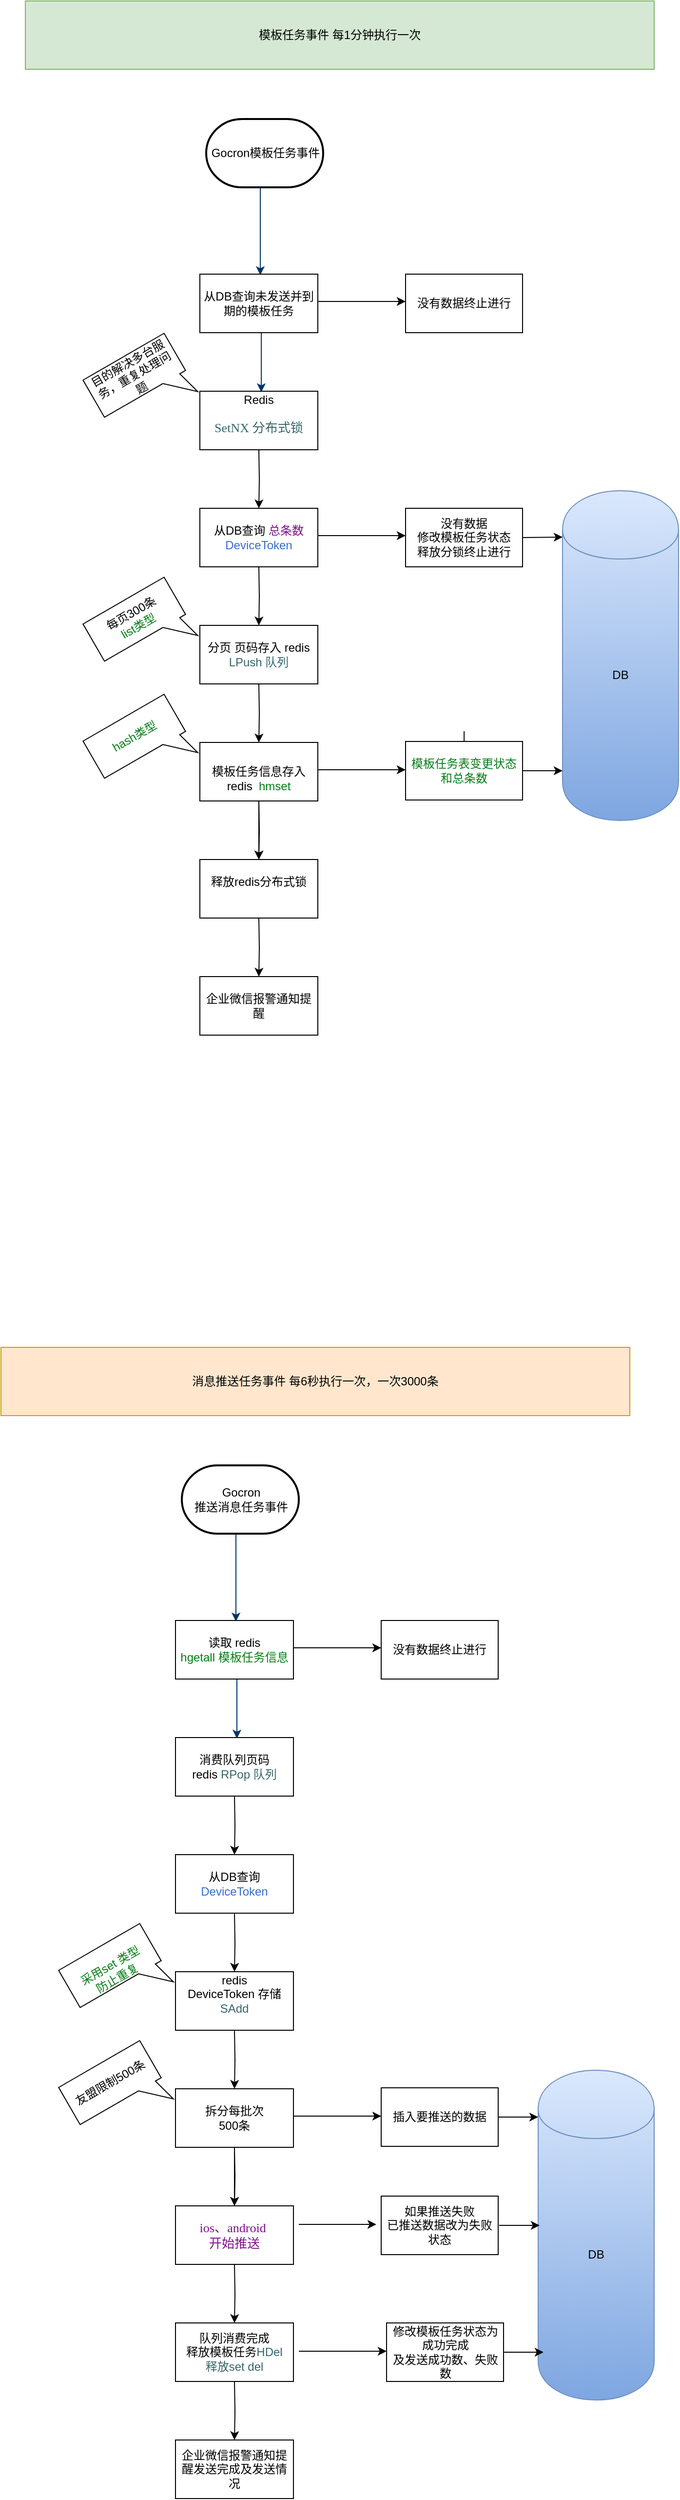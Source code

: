 <mxfile version="14.8.5" type="github">
  <diagram id="U2JTOIulrzN3h3iKnZu4" name="第 1 页">
    <mxGraphModel dx="946" dy="-1937" grid="1" gridSize="10" guides="1" tooltips="1" connect="1" arrows="1" fold="1" page="1" pageScale="1" pageWidth="1920" pageHeight="1200" math="0" shadow="0">
      <root>
        <mxCell id="0" />
        <mxCell id="1" parent="0" />
        <mxCell id="MWvZi_O0qiYePcI-Mjma-18" value="" style="edgeStyle=elbowEdgeStyle;elbow=horizontal;exitX=0.5;exitY=0.9;exitPerimeter=0;fontStyle=1;strokeColor=#003366;strokeWidth=1;html=1;entryX=0.542;entryY=0;entryDx=0;entryDy=0;entryPerimeter=0;" parent="1" edge="1">
          <mxGeometry x="640.5" y="2641" width="100" height="100" as="geometry">
            <mxPoint x="961" y="3642" as="sourcePoint" />
            <mxPoint x="961" y="3731" as="targetPoint" />
          </mxGeometry>
        </mxCell>
        <mxCell id="MWvZi_O0qiYePcI-Mjma-20" value="" style="edgeStyle=elbowEdgeStyle;elbow=horizontal;fontStyle=1;strokeColor=#003366;strokeWidth=1;html=1;" parent="1" edge="1">
          <mxGeometry x="640.5" y="2601" width="100" height="100" as="geometry">
            <mxPoint x="962" y="3781" as="sourcePoint" />
            <mxPoint x="962" y="3851" as="targetPoint" />
          </mxGeometry>
        </mxCell>
        <mxCell id="MWvZi_O0qiYePcI-Mjma-26" value="" style="edgeStyle=elbowEdgeStyle;elbow=vertical;exitX=1;exitY=0.5;exitPerimeter=0;fontStyle=1;strokeColor=#003366;strokeWidth=1;html=1;" parent="1" edge="1">
          <mxGeometry x="635.5" y="2501" width="100" height="100" as="geometry">
            <mxPoint x="1276" y="3761" as="sourcePoint" />
            <mxPoint x="1276" y="3761" as="targetPoint" />
            <Array as="points" />
          </mxGeometry>
        </mxCell>
        <mxCell id="MWvZi_O0qiYePcI-Mjma-27" value="&lt;div&gt;&lt;br&gt;&lt;/div&gt;&lt;div&gt;&lt;br&gt;&lt;/div&gt;&lt;div&gt;Gocron模板任务事件&lt;/div&gt;&lt;div&gt;&lt;br&gt;&lt;br&gt;&lt;/div&gt;" style="shape=mxgraph.flowchart.terminator;strokeWidth=2;gradientDirection=north;fontStyle=0;html=1;" parent="1" vertex="1">
          <mxGeometry x="905.5" y="3571" width="120" height="70" as="geometry" />
        </mxCell>
        <mxCell id="MWvZi_O0qiYePcI-Mjma-28" value="&lt;div&gt;&lt;br&gt;&lt;/div&gt;&lt;div&gt;&lt;br&gt;&lt;/div&gt;&lt;div&gt;&lt;br&gt;&lt;/div&gt;&lt;div&gt;&lt;br&gt;&lt;/div&gt;查询模板任务&lt;br&gt;&lt;div&gt;&lt;div&gt;&lt;br&gt;&lt;/div&gt;&lt;div&gt;&lt;br&gt;&lt;br&gt;&lt;br&gt;&lt;/div&gt;&lt;/div&gt;" style="rounded=0;whiteSpace=wrap;html=1;" parent="1" vertex="1">
          <mxGeometry x="899" y="3730" width="121" height="60" as="geometry" />
        </mxCell>
        <mxCell id="MWvZi_O0qiYePcI-Mjma-32" value="目的解决多台服务，重复处理问题" style="shape=callout;whiteSpace=wrap;html=1;perimeter=calloutPerimeter;size=25;position=0.72;position2=1;base=20;rotation=-30;" parent="1" vertex="1">
          <mxGeometry x="790" y="3810" width="96" height="69" as="geometry" />
        </mxCell>
        <mxCell id="MWvZi_O0qiYePcI-Mjma-40" value="模板任务事件 每1分钟执行一次" style="rounded=0;whiteSpace=wrap;html=1;fillColor=#d5e8d4;strokeColor=#82b366;" parent="1" vertex="1">
          <mxGeometry x="720" y="3450" width="645" height="70" as="geometry" />
        </mxCell>
        <mxCell id="MWvZi_O0qiYePcI-Mjma-41" value="&lt;div&gt;&lt;br&gt;&lt;/div&gt;&lt;div&gt;&lt;br&gt;&lt;/div&gt;&lt;div&gt;&lt;br&gt;&lt;/div&gt;&lt;div&gt;&lt;br&gt;&lt;/div&gt;从DB查询未发送并到期的模板任务&lt;br&gt;&lt;div&gt;&lt;div&gt;&lt;br&gt;&lt;/div&gt;&lt;div&gt;&lt;br&gt;&lt;br&gt;&lt;br&gt;&lt;/div&gt;&lt;/div&gt;" style="rounded=0;whiteSpace=wrap;html=1;" parent="1" vertex="1">
          <mxGeometry x="899" y="3730" width="121" height="60" as="geometry" />
        </mxCell>
        <mxCell id="MWvZi_O0qiYePcI-Mjma-42" value="&lt;div&gt;&lt;br&gt;&lt;/div&gt;&lt;div&gt;&lt;br&gt;&lt;/div&gt;&lt;div&gt;&lt;br&gt;&lt;/div&gt;&lt;div&gt;&lt;br&gt;&lt;/div&gt;Redis&lt;br&gt;&lt;pre style=&quot;background-color: #ffffff ; color: #080808 ; font-family: &amp;#34;jetbrains mono&amp;#34; ; font-size: 9.8pt&quot;&gt;&lt;span style=&quot;color: #36666b&quot;&gt;SetNX 分布式锁&lt;/span&gt;&lt;/pre&gt;&lt;div&gt;&lt;div&gt;&lt;br&gt;&lt;/div&gt;&lt;div&gt;&lt;br&gt;&lt;br&gt;&lt;br&gt;&lt;/div&gt;&lt;/div&gt;" style="rounded=0;whiteSpace=wrap;html=1;" parent="1" vertex="1">
          <mxGeometry x="899" y="3850" width="121" height="60" as="geometry" />
        </mxCell>
        <mxCell id="MWvZi_O0qiYePcI-Mjma-45" value="" style="edgeStyle=orthogonalEdgeStyle;rounded=0;orthogonalLoop=1;jettySize=auto;html=1;" parent="1" target="MWvZi_O0qiYePcI-Mjma-46" edge="1">
          <mxGeometry relative="1" as="geometry">
            <mxPoint x="959.5" y="3910" as="sourcePoint" />
          </mxGeometry>
        </mxCell>
        <mxCell id="MWvZi_O0qiYePcI-Mjma-46" value="&lt;div&gt;&lt;br&gt;&lt;/div&gt;&lt;div&gt;&lt;br&gt;&lt;/div&gt;&lt;div&gt;&lt;br&gt;&lt;/div&gt;&lt;div&gt;&lt;br&gt;&lt;/div&gt;从DB查询&lt;span style=&quot;color: #80118c&quot;&gt; 总条数&lt;br&gt;&lt;/span&gt;&lt;span style=&quot;color: #336ecc&quot;&gt;DeviceToken&lt;/span&gt;&lt;div&gt;&lt;div&gt;&lt;br&gt;&lt;br&gt;&lt;br&gt;&lt;br&gt;&lt;/div&gt;&lt;/div&gt;" style="rounded=0;whiteSpace=wrap;html=1;" parent="1" vertex="1">
          <mxGeometry x="899" y="3970" width="121" height="60" as="geometry" />
        </mxCell>
        <mxCell id="MWvZi_O0qiYePcI-Mjma-50" value="没有数据终止进行" style="rounded=0;whiteSpace=wrap;html=1;" parent="1" vertex="1">
          <mxGeometry x="1110" y="3730" width="120" height="60" as="geometry" />
        </mxCell>
        <mxCell id="MWvZi_O0qiYePcI-Mjma-51" value="" style="endArrow=classic;html=1;" parent="1" edge="1">
          <mxGeometry width="50" height="50" relative="1" as="geometry">
            <mxPoint x="1020" y="3758" as="sourcePoint" />
            <mxPoint x="1110" y="3758" as="targetPoint" />
          </mxGeometry>
        </mxCell>
        <mxCell id="MWvZi_O0qiYePcI-Mjma-52" value="没有数据&lt;br&gt;修改模板任务状态&lt;br&gt;释放分锁终止进行" style="rounded=0;whiteSpace=wrap;html=1;" parent="1" vertex="1">
          <mxGeometry x="1110" y="3970" width="120" height="60" as="geometry" />
        </mxCell>
        <mxCell id="MWvZi_O0qiYePcI-Mjma-53" value="" style="endArrow=classic;html=1;" parent="1" edge="1">
          <mxGeometry width="50" height="50" relative="1" as="geometry">
            <mxPoint x="1020" y="3998" as="sourcePoint" />
            <mxPoint x="1110" y="3998" as="targetPoint" />
          </mxGeometry>
        </mxCell>
        <mxCell id="MWvZi_O0qiYePcI-Mjma-54" value="&lt;div&gt;&lt;br&gt;&lt;/div&gt;&lt;div&gt;&lt;br&gt;&lt;/div&gt;&lt;div&gt;&lt;br&gt;&lt;/div&gt;&lt;div&gt;&lt;br&gt;&lt;/div&gt;分页 页码存入 redis&lt;span style=&quot;color: #36666b&quot;&gt;&lt;br&gt;LPush&lt;/span&gt;&lt;span style=&quot;color: #36666b&quot;&gt; 队列&lt;/span&gt;&lt;span style=&quot;color: #336ecc&quot;&gt;&lt;/span&gt;&lt;div&gt;&lt;div&gt;&lt;br&gt;&lt;br&gt;&lt;br&gt;&lt;br&gt;&lt;/div&gt;&lt;/div&gt;" style="rounded=0;whiteSpace=wrap;html=1;" parent="1" vertex="1">
          <mxGeometry x="899" y="4090" width="121" height="60" as="geometry" />
        </mxCell>
        <mxCell id="MWvZi_O0qiYePcI-Mjma-55" value="" style="edgeStyle=orthogonalEdgeStyle;rounded=0;orthogonalLoop=1;jettySize=auto;html=1;" parent="1" target="MWvZi_O0qiYePcI-Mjma-54" edge="1">
          <mxGeometry relative="1" as="geometry">
            <mxPoint x="959.5" y="4030" as="sourcePoint" />
          </mxGeometry>
        </mxCell>
        <mxCell id="MWvZi_O0qiYePcI-Mjma-56" value="" style="edgeStyle=orthogonalEdgeStyle;rounded=0;orthogonalLoop=1;jettySize=auto;html=1;" parent="1" target="MWvZi_O0qiYePcI-Mjma-57" edge="1">
          <mxGeometry relative="1" as="geometry">
            <mxPoint x="959.5" y="4150" as="sourcePoint" />
          </mxGeometry>
        </mxCell>
        <mxCell id="MWvZi_O0qiYePcI-Mjma-62" value="" style="edgeStyle=orthogonalEdgeStyle;rounded=0;orthogonalLoop=1;jettySize=auto;html=1;" parent="1" source="MWvZi_O0qiYePcI-Mjma-57" target="MWvZi_O0qiYePcI-Mjma-61" edge="1">
          <mxGeometry relative="1" as="geometry" />
        </mxCell>
        <mxCell id="MWvZi_O0qiYePcI-Mjma-57" value="&lt;div&gt;&lt;br&gt;&lt;/div&gt;&lt;div&gt;&lt;br&gt;&lt;/div&gt;&lt;div&gt;&lt;br&gt;&lt;/div&gt;&lt;div&gt;&lt;br&gt;&lt;/div&gt;模板任务信息存入 redis&lt;span style=&quot;color: #067d17&quot;&gt;&amp;nbsp; hmset &lt;/span&gt;&lt;br&gt;&lt;div&gt;&lt;div&gt;&lt;br&gt;&lt;br&gt;&lt;br&gt;&lt;/div&gt;&lt;/div&gt;" style="rounded=0;whiteSpace=wrap;html=1;" parent="1" vertex="1">
          <mxGeometry x="899" y="4210" width="121" height="60" as="geometry" />
        </mxCell>
        <mxCell id="MWvZi_O0qiYePcI-Mjma-60" value="" style="edgeStyle=orthogonalEdgeStyle;rounded=0;orthogonalLoop=1;jettySize=auto;html=1;" parent="1" target="MWvZi_O0qiYePcI-Mjma-61" edge="1">
          <mxGeometry relative="1" as="geometry">
            <mxPoint x="959.5" y="4270" as="sourcePoint" />
          </mxGeometry>
        </mxCell>
        <mxCell id="MWvZi_O0qiYePcI-Mjma-61" value="&lt;div&gt;&lt;br&gt;&lt;/div&gt;&lt;div&gt;&lt;br&gt;&lt;/div&gt;&lt;div&gt;&lt;br&gt;&lt;/div&gt;&lt;div&gt;释放redis分布式锁&lt;br&gt;&lt;/div&gt;&lt;span style=&quot;color: #067d17&quot;&gt;&lt;/span&gt;&lt;span style=&quot;color: #336ecc&quot;&gt;&lt;/span&gt;&lt;div&gt;&lt;div&gt;&lt;br&gt;&lt;br&gt;&lt;br&gt;&lt;br&gt;&lt;/div&gt;&lt;/div&gt;" style="rounded=0;whiteSpace=wrap;html=1;" parent="1" vertex="1">
          <mxGeometry x="899" y="4330" width="121" height="60" as="geometry" />
        </mxCell>
        <mxCell id="MWvZi_O0qiYePcI-Mjma-63" value="" style="edgeStyle=orthogonalEdgeStyle;rounded=0;orthogonalLoop=1;jettySize=auto;html=1;" parent="1" target="MWvZi_O0qiYePcI-Mjma-64" edge="1">
          <mxGeometry relative="1" as="geometry">
            <mxPoint x="959.5" y="4390" as="sourcePoint" />
          </mxGeometry>
        </mxCell>
        <mxCell id="MWvZi_O0qiYePcI-Mjma-64" value="企业微信报警通知提醒" style="rounded=0;whiteSpace=wrap;html=1;" parent="1" vertex="1">
          <mxGeometry x="899" y="4450" width="121" height="60" as="geometry" />
        </mxCell>
        <mxCell id="MWvZi_O0qiYePcI-Mjma-65" value="每页300条&lt;span style=&quot;color: #067d17&quot;&gt;&lt;br&gt;list类型&lt;/span&gt;" style="shape=callout;whiteSpace=wrap;html=1;perimeter=calloutPerimeter;size=25;position=0.72;position2=1;base=20;rotation=-30;" parent="1" vertex="1">
          <mxGeometry x="790" y="4060" width="96" height="69" as="geometry" />
        </mxCell>
        <mxCell id="MWvZi_O0qiYePcI-Mjma-66" value="&lt;span style=&quot;color: #067d17&quot;&gt;hash类型&lt;/span&gt;" style="shape=callout;whiteSpace=wrap;html=1;perimeter=calloutPerimeter;size=25;position=0.72;position2=1;base=20;rotation=-30;" parent="1" vertex="1">
          <mxGeometry x="790" y="4180" width="96" height="69" as="geometry" />
        </mxCell>
        <mxCell id="MWvZi_O0qiYePcI-Mjma-67" value="DB" style="shape=cylinder;whiteSpace=wrap;html=1;boundedLbl=1;backgroundOutline=1;fillColor=#dae8fc;strokeColor=#6c8ebf;gradientColor=#7ea6e0;" parent="1" vertex="1">
          <mxGeometry x="1271" y="3952" width="119" height="338" as="geometry" />
        </mxCell>
        <mxCell id="MWvZi_O0qiYePcI-Mjma-68" value="" style="endArrow=classic;html=1;exitX=1;exitY=0.5;exitDx=0;exitDy=0;" parent="1" edge="1">
          <mxGeometry width="50" height="50" relative="1" as="geometry">
            <mxPoint x="1130" y="4239" as="sourcePoint" />
            <mxPoint x="1271" y="4239" as="targetPoint" />
          </mxGeometry>
        </mxCell>
        <mxCell id="MWvZi_O0qiYePcI-Mjma-69" value="|&lt;br&gt;&lt;br&gt;&lt;span style=&quot;color: #067d17&quot;&gt;模板任务表变更状态和总条数&lt;/span&gt;&lt;span style=&quot;color: #336ecc&quot;&gt;&lt;/span&gt;&lt;div&gt;&lt;div&gt;&lt;br&gt;&lt;br&gt;&lt;/div&gt;&lt;/div&gt;" style="rounded=0;whiteSpace=wrap;html=1;" parent="1" vertex="1">
          <mxGeometry x="1110" y="4209" width="120" height="60" as="geometry" />
        </mxCell>
        <mxCell id="MWvZi_O0qiYePcI-Mjma-70" value="" style="endArrow=classic;html=1;" parent="1" edge="1">
          <mxGeometry width="50" height="50" relative="1" as="geometry">
            <mxPoint x="1020" y="4238" as="sourcePoint" />
            <mxPoint x="1110" y="4238" as="targetPoint" />
          </mxGeometry>
        </mxCell>
        <mxCell id="MWvZi_O0qiYePcI-Mjma-72" value="" style="endArrow=classic;html=1;" parent="1" edge="1">
          <mxGeometry width="50" height="50" relative="1" as="geometry">
            <mxPoint x="1230" y="4000" as="sourcePoint" />
            <mxPoint x="1271" y="3999.5" as="targetPoint" />
          </mxGeometry>
        </mxCell>
        <mxCell id="MWvZi_O0qiYePcI-Mjma-106" value="" style="edgeStyle=elbowEdgeStyle;elbow=horizontal;exitX=0.5;exitY=0.9;exitPerimeter=0;fontStyle=1;strokeColor=#003366;strokeWidth=1;html=1;entryX=0.542;entryY=0;entryDx=0;entryDy=0;entryPerimeter=0;" parent="1" edge="1">
          <mxGeometry x="615.5" y="4021" width="100" height="100" as="geometry">
            <mxPoint x="936" y="5022" as="sourcePoint" />
            <mxPoint x="936" y="5111" as="targetPoint" />
          </mxGeometry>
        </mxCell>
        <mxCell id="MWvZi_O0qiYePcI-Mjma-107" value="" style="edgeStyle=elbowEdgeStyle;elbow=horizontal;fontStyle=1;strokeColor=#003366;strokeWidth=1;html=1;" parent="1" edge="1">
          <mxGeometry x="615.5" y="3981" width="100" height="100" as="geometry">
            <mxPoint x="937" y="5161" as="sourcePoint" />
            <mxPoint x="937" y="5231" as="targetPoint" />
          </mxGeometry>
        </mxCell>
        <mxCell id="MWvZi_O0qiYePcI-Mjma-108" value="" style="edgeStyle=elbowEdgeStyle;elbow=vertical;exitX=1;exitY=0.5;exitPerimeter=0;fontStyle=1;strokeColor=#003366;strokeWidth=1;html=1;" parent="1" edge="1">
          <mxGeometry x="610.5" y="3881" width="100" height="100" as="geometry">
            <mxPoint x="1251" y="5141" as="sourcePoint" />
            <mxPoint x="1251" y="5141" as="targetPoint" />
            <Array as="points" />
          </mxGeometry>
        </mxCell>
        <mxCell id="MWvZi_O0qiYePcI-Mjma-109" value="&lt;div&gt;&lt;br&gt;&lt;/div&gt;&lt;div&gt;&lt;br&gt;&lt;/div&gt;&lt;div&gt;Gocron&lt;br&gt;推送消息任务事件&lt;/div&gt;&lt;div&gt;&lt;br&gt;&lt;br&gt;&lt;/div&gt;" style="shape=mxgraph.flowchart.terminator;strokeWidth=2;gradientDirection=north;fontStyle=0;html=1;" parent="1" vertex="1">
          <mxGeometry x="880.5" y="4951" width="120" height="70" as="geometry" />
        </mxCell>
        <mxCell id="MWvZi_O0qiYePcI-Mjma-110" value="&lt;div&gt;&lt;br&gt;&lt;/div&gt;&lt;div&gt;&lt;br&gt;&lt;/div&gt;&lt;div&gt;&lt;br&gt;&lt;/div&gt;&lt;div&gt;&lt;br&gt;&lt;/div&gt;查询模板任务&lt;br&gt;&lt;div&gt;&lt;div&gt;&lt;br&gt;&lt;/div&gt;&lt;div&gt;&lt;br&gt;&lt;br&gt;&lt;br&gt;&lt;/div&gt;&lt;/div&gt;" style="rounded=0;whiteSpace=wrap;html=1;" parent="1" vertex="1">
          <mxGeometry x="874" y="5110" width="121" height="60" as="geometry" />
        </mxCell>
        <mxCell id="MWvZi_O0qiYePcI-Mjma-112" value="消息推送任务事件 每6秒执行一次，一次3000条" style="rounded=0;whiteSpace=wrap;html=1;fillColor=#ffe6cc;strokeColor=#d79b00;" parent="1" vertex="1">
          <mxGeometry x="695" y="4830" width="645" height="70" as="geometry" />
        </mxCell>
        <mxCell id="MWvZi_O0qiYePcI-Mjma-113" value="读取 redis&lt;span style=&quot;color: #067d17&quot;&gt;&lt;br&gt;hgetall 模板任务信息&lt;br&gt;&lt;/span&gt;" style="rounded=0;whiteSpace=wrap;html=1;" parent="1" vertex="1">
          <mxGeometry x="874" y="5110" width="121" height="60" as="geometry" />
        </mxCell>
        <mxCell id="MWvZi_O0qiYePcI-Mjma-114" value="消费队列页码 &lt;br&gt;redis&lt;span style=&quot;color: #36666b&quot;&gt; RPop&lt;/span&gt;&lt;span style=&quot;color: #36666b&quot;&gt; 队列&lt;/span&gt;" style="rounded=0;whiteSpace=wrap;html=1;" parent="1" vertex="1">
          <mxGeometry x="874" y="5230" width="121" height="60" as="geometry" />
        </mxCell>
        <mxCell id="MWvZi_O0qiYePcI-Mjma-115" value="" style="edgeStyle=orthogonalEdgeStyle;rounded=0;orthogonalLoop=1;jettySize=auto;html=1;" parent="1" target="MWvZi_O0qiYePcI-Mjma-116" edge="1">
          <mxGeometry relative="1" as="geometry">
            <mxPoint x="934.5" y="5290" as="sourcePoint" />
          </mxGeometry>
        </mxCell>
        <mxCell id="MWvZi_O0qiYePcI-Mjma-116" value="&lt;div&gt;&lt;br&gt;&lt;/div&gt;&lt;div&gt;&lt;br&gt;&lt;/div&gt;&lt;div&gt;&lt;br&gt;&lt;/div&gt;&lt;div&gt;&lt;br&gt;&lt;/div&gt;从DB查询&lt;span style=&quot;color: #80118c&quot;&gt; &lt;br&gt;&lt;/span&gt;&lt;span style=&quot;color: #336ecc&quot;&gt;DeviceToken&lt;/span&gt;&lt;div&gt;&lt;div&gt;&lt;br&gt;&lt;br&gt;&lt;br&gt;&lt;br&gt;&lt;/div&gt;&lt;/div&gt;" style="rounded=0;whiteSpace=wrap;html=1;" parent="1" vertex="1">
          <mxGeometry x="874" y="5350" width="121" height="60" as="geometry" />
        </mxCell>
        <mxCell id="MWvZi_O0qiYePcI-Mjma-119" value="没有数据终止进行" style="rounded=0;whiteSpace=wrap;html=1;" parent="1" vertex="1">
          <mxGeometry x="1085" y="5110" width="120" height="60" as="geometry" />
        </mxCell>
        <mxCell id="MWvZi_O0qiYePcI-Mjma-120" value="" style="endArrow=classic;html=1;" parent="1" edge="1">
          <mxGeometry width="50" height="50" relative="1" as="geometry">
            <mxPoint x="995" y="5138" as="sourcePoint" />
            <mxPoint x="1085" y="5138" as="targetPoint" />
          </mxGeometry>
        </mxCell>
        <mxCell id="MWvZi_O0qiYePcI-Mjma-123" value="&lt;div&gt;&lt;br&gt;&lt;/div&gt;&lt;div&gt;&lt;br&gt;&lt;/div&gt;&lt;div&gt;&lt;br&gt;&lt;/div&gt;&lt;div&gt;redis&lt;span style=&quot;color: #000000&quot;&gt;&lt;br&gt;DeviceToken 存储&lt;/span&gt;&lt;span style=&quot;color: #36666b&quot;&gt; SAdd&lt;/span&gt;&lt;/div&gt;&lt;span style=&quot;color: #36666b&quot;&gt;&lt;/span&gt;&lt;span style=&quot;color: #336ecc&quot;&gt;&lt;/span&gt;&lt;div&gt;&lt;div&gt;&lt;br&gt;&lt;br&gt;&lt;br&gt;&lt;br&gt;&lt;/div&gt;&lt;/div&gt;" style="rounded=0;whiteSpace=wrap;html=1;" parent="1" vertex="1">
          <mxGeometry x="874" y="5470" width="121" height="60" as="geometry" />
        </mxCell>
        <mxCell id="MWvZi_O0qiYePcI-Mjma-124" value="" style="edgeStyle=orthogonalEdgeStyle;rounded=0;orthogonalLoop=1;jettySize=auto;html=1;" parent="1" target="MWvZi_O0qiYePcI-Mjma-123" edge="1">
          <mxGeometry relative="1" as="geometry">
            <mxPoint x="934.5" y="5410" as="sourcePoint" />
          </mxGeometry>
        </mxCell>
        <mxCell id="MWvZi_O0qiYePcI-Mjma-125" value="" style="edgeStyle=orthogonalEdgeStyle;rounded=0;orthogonalLoop=1;jettySize=auto;html=1;" parent="1" target="MWvZi_O0qiYePcI-Mjma-127" edge="1">
          <mxGeometry relative="1" as="geometry">
            <mxPoint x="934.5" y="5530" as="sourcePoint" />
          </mxGeometry>
        </mxCell>
        <mxCell id="MWvZi_O0qiYePcI-Mjma-126" value="" style="edgeStyle=orthogonalEdgeStyle;rounded=0;orthogonalLoop=1;jettySize=auto;html=1;" parent="1" source="MWvZi_O0qiYePcI-Mjma-127" target="MWvZi_O0qiYePcI-Mjma-129" edge="1">
          <mxGeometry relative="1" as="geometry" />
        </mxCell>
        <mxCell id="MWvZi_O0qiYePcI-Mjma-127" value="拆分每批次&lt;br&gt;500条" style="rounded=0;whiteSpace=wrap;html=1;" parent="1" vertex="1">
          <mxGeometry x="874" y="5590" width="121" height="60" as="geometry" />
        </mxCell>
        <mxCell id="MWvZi_O0qiYePcI-Mjma-128" value="" style="edgeStyle=orthogonalEdgeStyle;rounded=0;orthogonalLoop=1;jettySize=auto;html=1;" parent="1" target="MWvZi_O0qiYePcI-Mjma-129" edge="1">
          <mxGeometry relative="1" as="geometry">
            <mxPoint x="934.5" y="5650" as="sourcePoint" />
          </mxGeometry>
        </mxCell>
        <mxCell id="MWvZi_O0qiYePcI-Mjma-129" value="&lt;pre style=&quot;background-color: #ffffff ; color: #080808 ; font-family: &amp;#34;jetbrains mono&amp;#34; ; font-size: 9.8pt&quot;&gt;&lt;span style=&quot;color: #80118c&quot;&gt;ios、&lt;/span&gt;&lt;span style=&quot;color: #80118c&quot;&gt;android &lt;br&gt;开始推送&lt;/span&gt;&lt;/pre&gt;" style="rounded=0;whiteSpace=wrap;html=1;" parent="1" vertex="1">
          <mxGeometry x="874" y="5710" width="121" height="60" as="geometry" />
        </mxCell>
        <mxCell id="MWvZi_O0qiYePcI-Mjma-130" value="" style="edgeStyle=orthogonalEdgeStyle;rounded=0;orthogonalLoop=1;jettySize=auto;html=1;" parent="1" target="MWvZi_O0qiYePcI-Mjma-131" edge="1">
          <mxGeometry relative="1" as="geometry">
            <mxPoint x="934.5" y="5770" as="sourcePoint" />
          </mxGeometry>
        </mxCell>
        <mxCell id="MWvZi_O0qiYePcI-Mjma-131" value="队列消费完成&lt;br&gt;释放模板任务&lt;span style=&quot;color: #36666b&quot;&gt;HDel&lt;br&gt;释放set del&lt;br&gt;&lt;/span&gt;" style="rounded=0;whiteSpace=wrap;html=1;" parent="1" vertex="1">
          <mxGeometry x="874" y="5830" width="121" height="60" as="geometry" />
        </mxCell>
        <mxCell id="MWvZi_O0qiYePcI-Mjma-132" value="&lt;span style=&quot;color: #067d17&quot;&gt;&lt;br&gt;采用set 类型&lt;br&gt;防止重复&lt;br&gt;&lt;/span&gt;" style="shape=callout;whiteSpace=wrap;html=1;perimeter=calloutPerimeter;size=25;position=0.72;position2=1;base=20;rotation=-30;" parent="1" vertex="1">
          <mxGeometry x="765" y="5440" width="96" height="69" as="geometry" />
        </mxCell>
        <mxCell id="MWvZi_O0qiYePcI-Mjma-133" value="友盟限制500条" style="shape=callout;whiteSpace=wrap;html=1;perimeter=calloutPerimeter;size=25;position=0.72;position2=1;base=20;rotation=-30;" parent="1" vertex="1">
          <mxGeometry x="765" y="5560" width="96" height="69" as="geometry" />
        </mxCell>
        <mxCell id="MWvZi_O0qiYePcI-Mjma-134" value="DB" style="shape=cylinder;whiteSpace=wrap;html=1;boundedLbl=1;backgroundOutline=1;fillColor=#dae8fc;strokeColor=#6c8ebf;gradientColor=#7ea6e0;" parent="1" vertex="1">
          <mxGeometry x="1246" y="5571" width="119" height="338" as="geometry" />
        </mxCell>
        <mxCell id="MWvZi_O0qiYePcI-Mjma-135" value="" style="endArrow=classic;html=1;exitX=1;exitY=0.5;exitDx=0;exitDy=0;" parent="1" edge="1">
          <mxGeometry width="50" height="50" relative="1" as="geometry">
            <mxPoint x="1105" y="5619" as="sourcePoint" />
            <mxPoint x="1246" y="5619" as="targetPoint" />
          </mxGeometry>
        </mxCell>
        <mxCell id="MWvZi_O0qiYePcI-Mjma-136" value="插入要推送的数据" style="rounded=0;whiteSpace=wrap;html=1;" parent="1" vertex="1">
          <mxGeometry x="1085" y="5589" width="120" height="60" as="geometry" />
        </mxCell>
        <mxCell id="MWvZi_O0qiYePcI-Mjma-137" value="" style="endArrow=classic;html=1;" parent="1" edge="1">
          <mxGeometry width="50" height="50" relative="1" as="geometry">
            <mxPoint x="995" y="5618" as="sourcePoint" />
            <mxPoint x="1085" y="5618" as="targetPoint" />
          </mxGeometry>
        </mxCell>
        <mxCell id="MWvZi_O0qiYePcI-Mjma-139" value="" style="endArrow=classic;html=1;" parent="1" edge="1">
          <mxGeometry width="50" height="50" relative="1" as="geometry">
            <mxPoint x="1000.5" y="5729" as="sourcePoint" />
            <mxPoint x="1080" y="5729" as="targetPoint" />
          </mxGeometry>
        </mxCell>
        <mxCell id="MWvZi_O0qiYePcI-Mjma-140" value="如果推送失败&lt;br&gt;已推送数据改为失败状态" style="rounded=0;whiteSpace=wrap;html=1;" parent="1" vertex="1">
          <mxGeometry x="1085" y="5700" width="120" height="60" as="geometry" />
        </mxCell>
        <mxCell id="MWvZi_O0qiYePcI-Mjma-141" value="" style="endArrow=classic;html=1;" parent="1" edge="1">
          <mxGeometry width="50" height="50" relative="1" as="geometry">
            <mxPoint x="1206" y="5730" as="sourcePoint" />
            <mxPoint x="1247.5" y="5730" as="targetPoint" />
          </mxGeometry>
        </mxCell>
        <mxCell id="MWvZi_O0qiYePcI-Mjma-146" value="" style="edgeStyle=orthogonalEdgeStyle;rounded=0;orthogonalLoop=1;jettySize=auto;html=1;" parent="1" target="MWvZi_O0qiYePcI-Mjma-147" edge="1">
          <mxGeometry relative="1" as="geometry">
            <mxPoint x="934.5" y="5890" as="sourcePoint" />
          </mxGeometry>
        </mxCell>
        <mxCell id="MWvZi_O0qiYePcI-Mjma-147" value="企业微信报警通知提醒发送完成及发送情况" style="rounded=0;whiteSpace=wrap;html=1;" parent="1" vertex="1">
          <mxGeometry x="874" y="5950" width="121" height="60" as="geometry" />
        </mxCell>
        <mxCell id="MWvZi_O0qiYePcI-Mjma-152" value="" style="endArrow=classic;html=1;exitX=1;exitY=0.5;exitDx=0;exitDy=0;" parent="1" edge="1">
          <mxGeometry width="50" height="50" relative="1" as="geometry">
            <mxPoint x="1110.5" y="5860" as="sourcePoint" />
            <mxPoint x="1251.5" y="5860" as="targetPoint" />
          </mxGeometry>
        </mxCell>
        <mxCell id="MWvZi_O0qiYePcI-Mjma-153" value="" style="endArrow=classic;html=1;" parent="1" edge="1">
          <mxGeometry width="50" height="50" relative="1" as="geometry">
            <mxPoint x="1000.5" y="5859" as="sourcePoint" />
            <mxPoint x="1090.5" y="5859" as="targetPoint" />
          </mxGeometry>
        </mxCell>
        <mxCell id="MWvZi_O0qiYePcI-Mjma-154" value="修改模板任务状态为成功完成&lt;br&gt;及发送成功数、失败数" style="rounded=0;whiteSpace=wrap;html=1;" parent="1" vertex="1">
          <mxGeometry x="1090.5" y="5830" width="120" height="60" as="geometry" />
        </mxCell>
      </root>
    </mxGraphModel>
  </diagram>
</mxfile>
